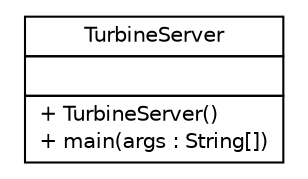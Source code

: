 #!/usr/local/bin/dot
#
# Class diagram 
# Generated by UMLGraph version R5_6-24-gf6e263 (http://www.umlgraph.org/)
#

digraph G {
	edge [fontname="Helvetica",fontsize=10,labelfontname="Helvetica",labelfontsize=10];
	node [fontname="Helvetica",fontsize=10,shape=plaintext];
	nodesep=0.25;
	ranksep=0.5;
	// com.yirendai.oss.environment.turbine.TurbineServer
	c0 [label=<<table title="com.yirendai.oss.environment.turbine.TurbineServer" border="0" cellborder="1" cellspacing="0" cellpadding="2" port="p" href="./TurbineServer.html">
		<tr><td><table border="0" cellspacing="0" cellpadding="1">
<tr><td align="center" balign="center"> TurbineServer </td></tr>
		</table></td></tr>
		<tr><td><table border="0" cellspacing="0" cellpadding="1">
<tr><td align="left" balign="left">  </td></tr>
		</table></td></tr>
		<tr><td><table border="0" cellspacing="0" cellpadding="1">
<tr><td align="left" balign="left"> + TurbineServer() </td></tr>
<tr><td align="left" balign="left"> + main(args : String[]) </td></tr>
		</table></td></tr>
		</table>>, URL="./TurbineServer.html", fontname="Helvetica", fontcolor="black", fontsize=10.0];
}

